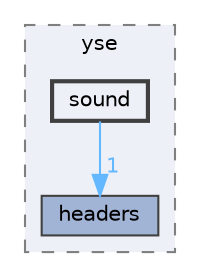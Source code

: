 digraph "techstorm/lib/yse/sound"
{
 // LATEX_PDF_SIZE
  bgcolor="transparent";
  edge [fontname=Helvetica,fontsize=10,labelfontname=Helvetica,labelfontsize=10];
  node [fontname=Helvetica,fontsize=10,shape=box,height=0.2,width=0.4];
  compound=true
  subgraph clusterdir_ab00d0e96abab37954b5a4f926314745 {
    graph [ bgcolor="#edf0f7", pencolor="grey50", label="yse", fontname=Helvetica,fontsize=10 style="filled,dashed", URL="dir_ab00d0e96abab37954b5a4f926314745.html",tooltip=""]
  dir_699952ca7ba667580585186d3eda4e99 [label="headers", fillcolor="#a2b4d6", color="grey25", style="filled", URL="dir_699952ca7ba667580585186d3eda4e99.html",tooltip=""];
  dir_355512feaaf3e000c558f4b7cc9d284e [label="sound", fillcolor="#edf0f7", color="grey25", style="filled,bold", URL="dir_355512feaaf3e000c558f4b7cc9d284e.html",tooltip=""];
  }
  dir_355512feaaf3e000c558f4b7cc9d284e->dir_699952ca7ba667580585186d3eda4e99 [headlabel="1", labeldistance=1.5 headhref="dir_000111_000057.html" href="dir_000111_000057.html" color="steelblue1" fontcolor="steelblue1"];
}
